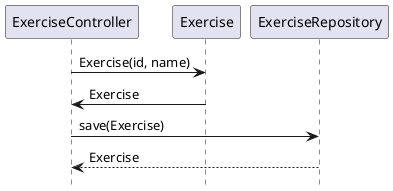 @startuml
hide footbox

ExerciseController -> Exercise: Exercise(id, name)
Exercise -> ExerciseController: Exercise
ExerciseController -> ExerciseRepository: save(Exercise)
ExerciseRepository --> ExerciseController: Exercise
@enduml
